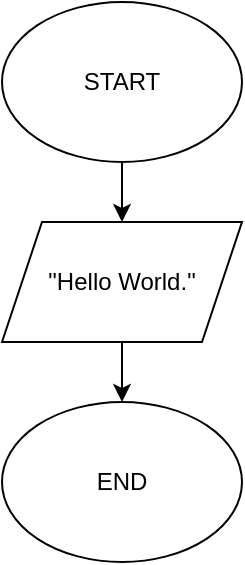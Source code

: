<mxfile version="24.8.9">
  <diagram name="หน้า-1" id="iReLMOib32qp1c36uvOF">
    <mxGraphModel dx="1050" dy="522" grid="1" gridSize="10" guides="1" tooltips="1" connect="1" arrows="1" fold="1" page="1" pageScale="1" pageWidth="827" pageHeight="1169" math="0" shadow="0">
      <root>
        <mxCell id="0" />
        <mxCell id="1" parent="0" />
        <mxCell id="bLZLC6FgH3U6HuIRi9O0-3" value="" style="edgeStyle=orthogonalEdgeStyle;rounded=0;orthogonalLoop=1;jettySize=auto;html=1;" edge="1" parent="1" source="bLZLC6FgH3U6HuIRi9O0-1" target="bLZLC6FgH3U6HuIRi9O0-2">
          <mxGeometry relative="1" as="geometry" />
        </mxCell>
        <mxCell id="bLZLC6FgH3U6HuIRi9O0-1" value="START" style="ellipse;whiteSpace=wrap;html=1;" vertex="1" parent="1">
          <mxGeometry x="354" y="30" width="120" height="80" as="geometry" />
        </mxCell>
        <mxCell id="bLZLC6FgH3U6HuIRi9O0-5" value="" style="edgeStyle=orthogonalEdgeStyle;rounded=0;orthogonalLoop=1;jettySize=auto;html=1;" edge="1" parent="1" source="bLZLC6FgH3U6HuIRi9O0-2" target="bLZLC6FgH3U6HuIRi9O0-4">
          <mxGeometry relative="1" as="geometry" />
        </mxCell>
        <mxCell id="bLZLC6FgH3U6HuIRi9O0-2" value="&quot;Hello World.&quot;" style="shape=parallelogram;perimeter=parallelogramPerimeter;whiteSpace=wrap;html=1;fixedSize=1;" vertex="1" parent="1">
          <mxGeometry x="354" y="140" width="120" height="60" as="geometry" />
        </mxCell>
        <mxCell id="bLZLC6FgH3U6HuIRi9O0-4" value="END" style="ellipse;whiteSpace=wrap;html=1;" vertex="1" parent="1">
          <mxGeometry x="354" y="230" width="120" height="80" as="geometry" />
        </mxCell>
      </root>
    </mxGraphModel>
  </diagram>
</mxfile>
